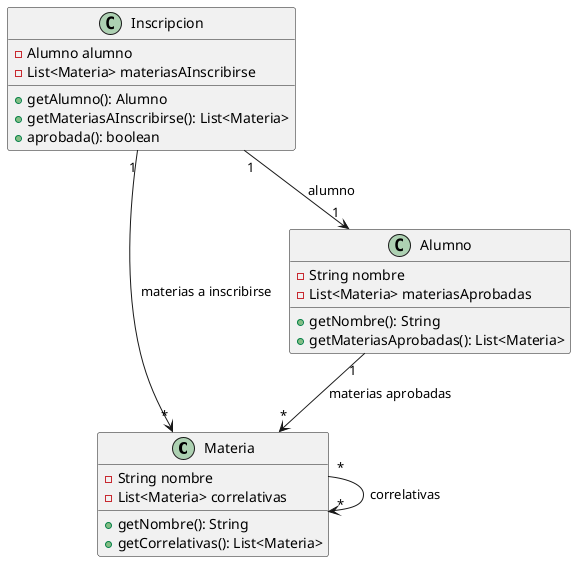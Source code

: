 @startuml

class Materia {
    - String nombre
    - List<Materia> correlativas
    + getNombre(): String
    + getCorrelativas(): List<Materia>
}

class Alumno {
    - String nombre
    - List<Materia> materiasAprobadas
    + getNombre(): String
    + getMateriasAprobadas(): List<Materia>
}

class Inscripcion {
    - Alumno alumno
    - List<Materia> materiasAInscribirse
    + getAlumno(): Alumno
    + getMateriasAInscribirse(): List<Materia>
    + aprobada(): boolean
}

Materia "*" --> "*" Materia : correlativas
Alumno "1" --> "*" Materia : materias aprobadas
Inscripcion "1" --> "1" Alumno : alumno
Inscripcion "1" --> "*" Materia : materias a inscribirse

@enduml
